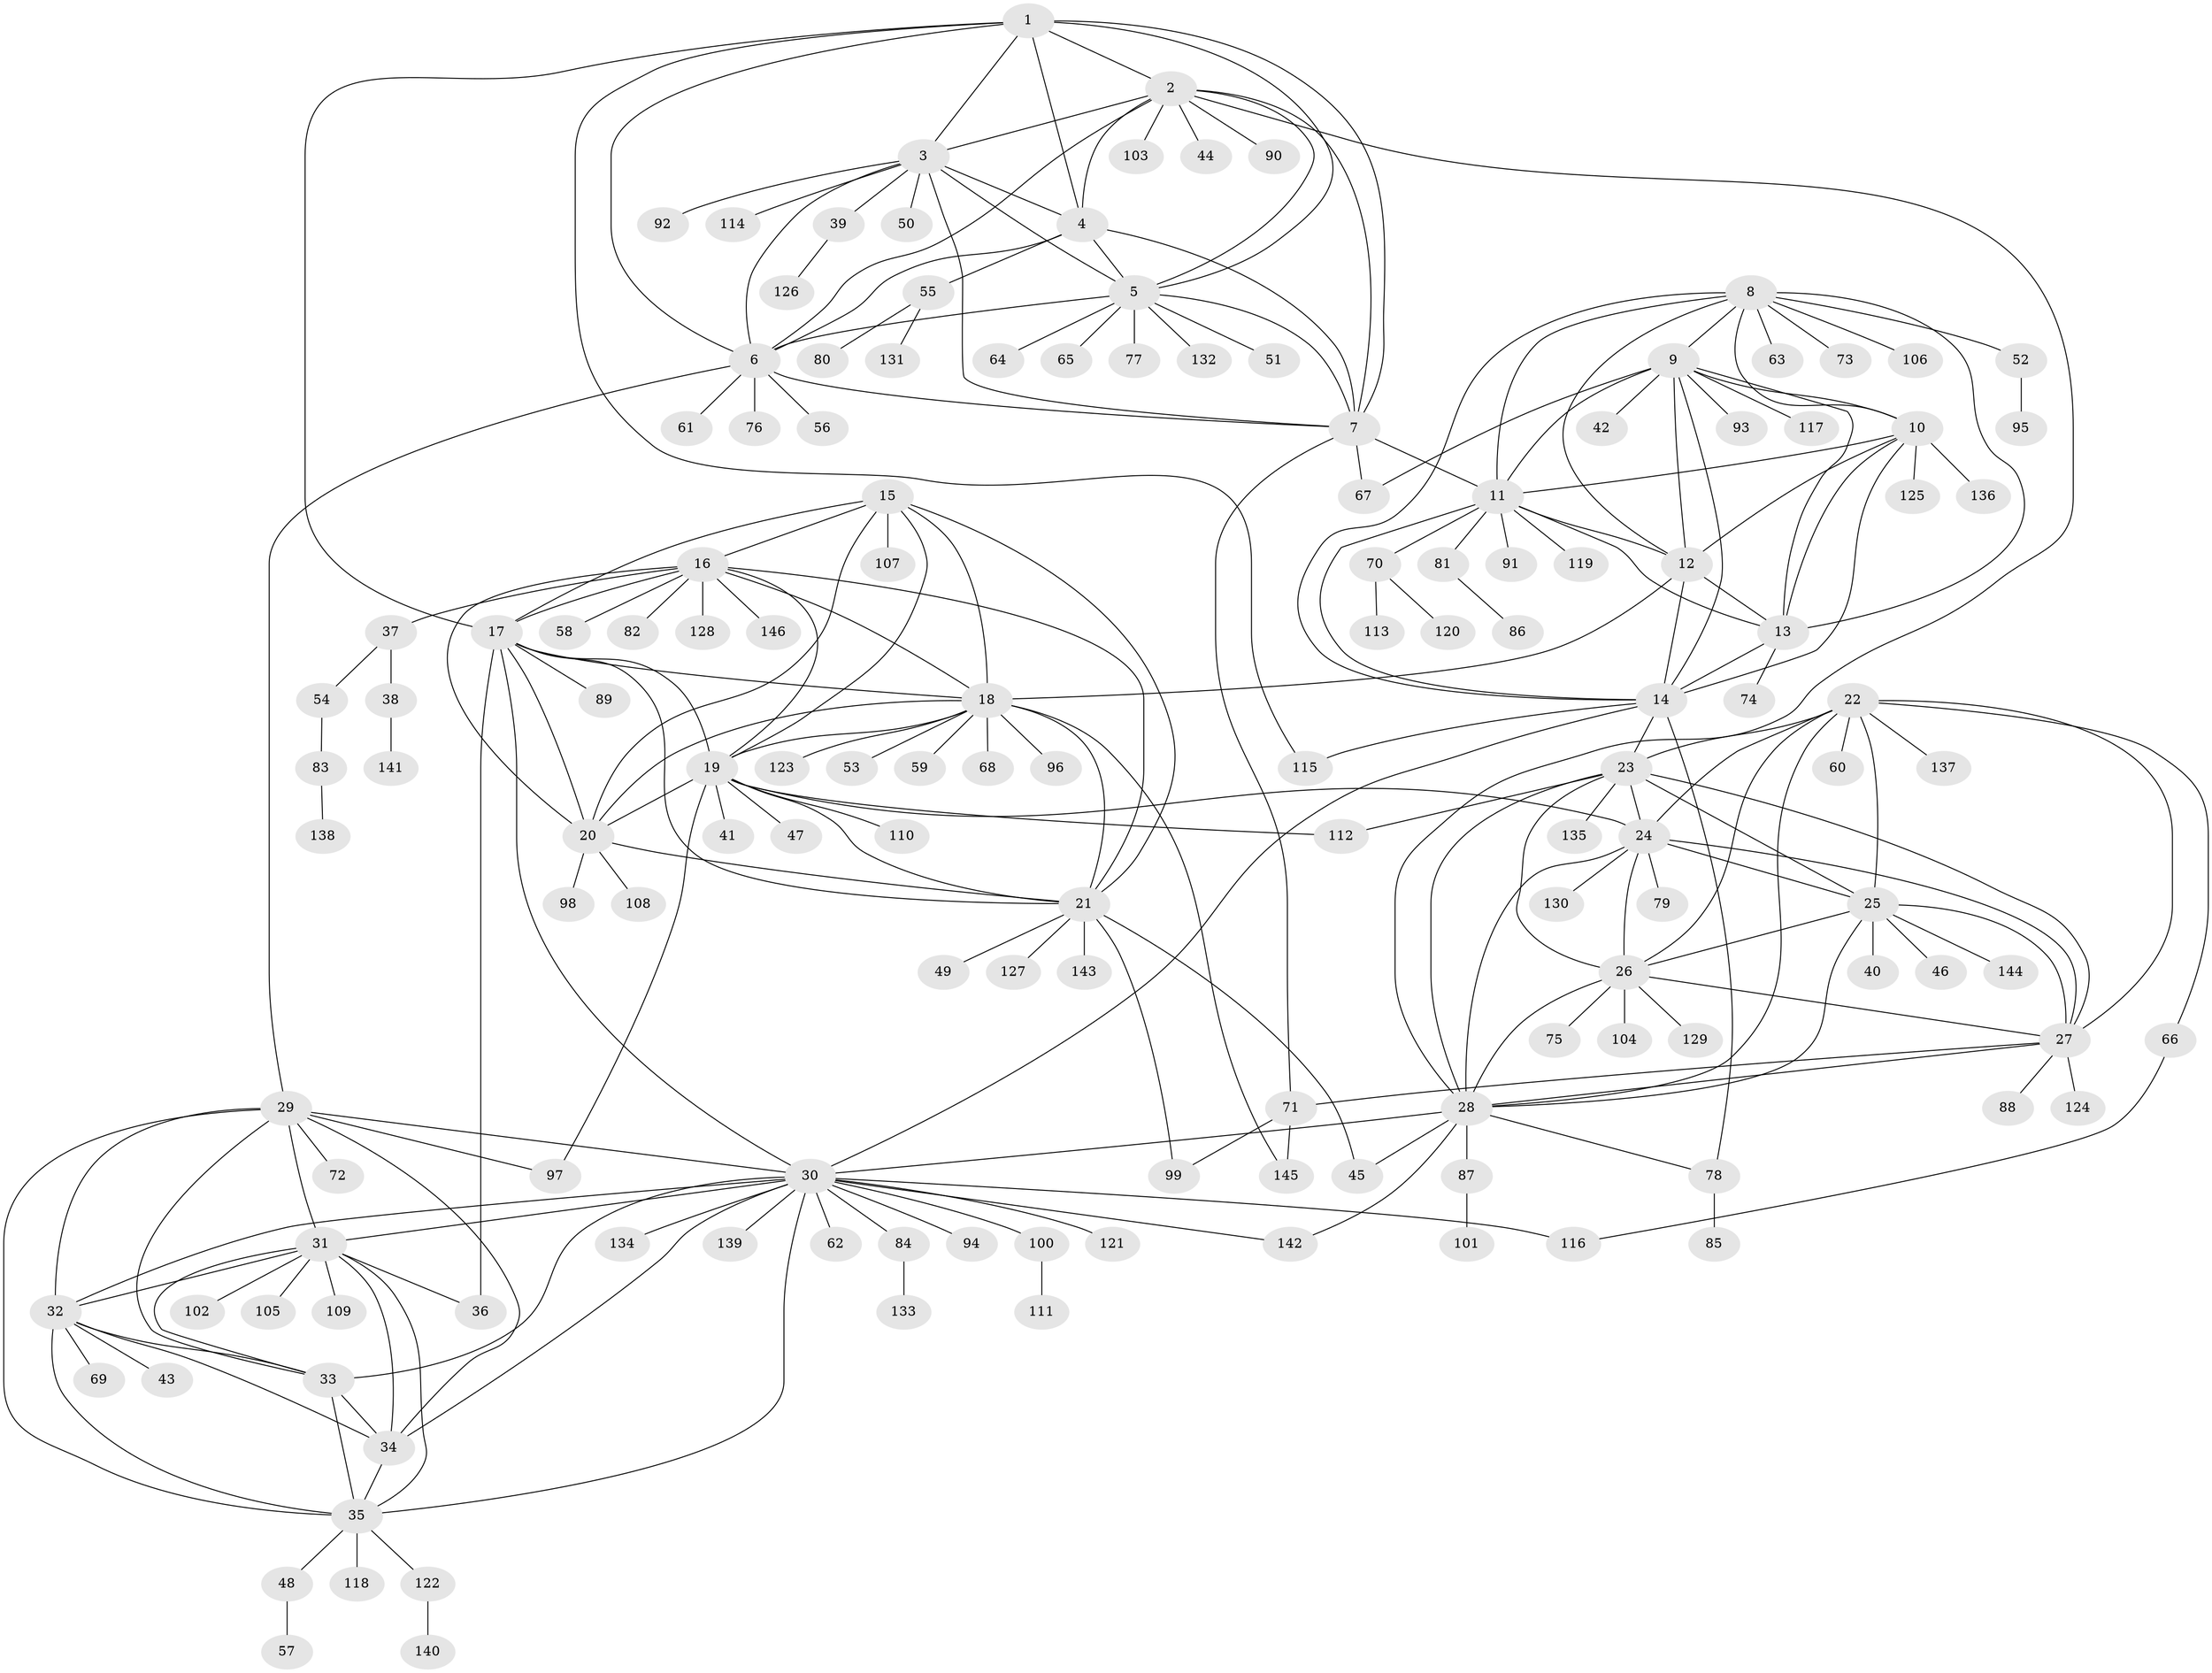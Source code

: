 // Generated by graph-tools (version 1.1) at 2025/02/03/09/25 03:02:32]
// undirected, 146 vertices, 238 edges
graph export_dot {
graph [start="1"]
  node [color=gray90,style=filled];
  1;
  2;
  3;
  4;
  5;
  6;
  7;
  8;
  9;
  10;
  11;
  12;
  13;
  14;
  15;
  16;
  17;
  18;
  19;
  20;
  21;
  22;
  23;
  24;
  25;
  26;
  27;
  28;
  29;
  30;
  31;
  32;
  33;
  34;
  35;
  36;
  37;
  38;
  39;
  40;
  41;
  42;
  43;
  44;
  45;
  46;
  47;
  48;
  49;
  50;
  51;
  52;
  53;
  54;
  55;
  56;
  57;
  58;
  59;
  60;
  61;
  62;
  63;
  64;
  65;
  66;
  67;
  68;
  69;
  70;
  71;
  72;
  73;
  74;
  75;
  76;
  77;
  78;
  79;
  80;
  81;
  82;
  83;
  84;
  85;
  86;
  87;
  88;
  89;
  90;
  91;
  92;
  93;
  94;
  95;
  96;
  97;
  98;
  99;
  100;
  101;
  102;
  103;
  104;
  105;
  106;
  107;
  108;
  109;
  110;
  111;
  112;
  113;
  114;
  115;
  116;
  117;
  118;
  119;
  120;
  121;
  122;
  123;
  124;
  125;
  126;
  127;
  128;
  129;
  130;
  131;
  132;
  133;
  134;
  135;
  136;
  137;
  138;
  139;
  140;
  141;
  142;
  143;
  144;
  145;
  146;
  1 -- 2;
  1 -- 3;
  1 -- 4;
  1 -- 5;
  1 -- 6;
  1 -- 7;
  1 -- 17;
  1 -- 115;
  2 -- 3;
  2 -- 4;
  2 -- 5;
  2 -- 6;
  2 -- 7;
  2 -- 28;
  2 -- 44;
  2 -- 90;
  2 -- 103;
  3 -- 4;
  3 -- 5;
  3 -- 6;
  3 -- 7;
  3 -- 39;
  3 -- 50;
  3 -- 92;
  3 -- 114;
  4 -- 5;
  4 -- 6;
  4 -- 7;
  4 -- 55;
  5 -- 6;
  5 -- 7;
  5 -- 51;
  5 -- 64;
  5 -- 65;
  5 -- 77;
  5 -- 132;
  6 -- 7;
  6 -- 29;
  6 -- 56;
  6 -- 61;
  6 -- 76;
  7 -- 11;
  7 -- 67;
  7 -- 71;
  8 -- 9;
  8 -- 10;
  8 -- 11;
  8 -- 12;
  8 -- 13;
  8 -- 14;
  8 -- 52;
  8 -- 63;
  8 -- 73;
  8 -- 106;
  9 -- 10;
  9 -- 11;
  9 -- 12;
  9 -- 13;
  9 -- 14;
  9 -- 42;
  9 -- 67;
  9 -- 93;
  9 -- 117;
  10 -- 11;
  10 -- 12;
  10 -- 13;
  10 -- 14;
  10 -- 125;
  10 -- 136;
  11 -- 12;
  11 -- 13;
  11 -- 14;
  11 -- 70;
  11 -- 81;
  11 -- 91;
  11 -- 119;
  12 -- 13;
  12 -- 14;
  12 -- 18;
  13 -- 14;
  13 -- 74;
  14 -- 23;
  14 -- 30;
  14 -- 78;
  14 -- 115;
  15 -- 16;
  15 -- 17;
  15 -- 18;
  15 -- 19;
  15 -- 20;
  15 -- 21;
  15 -- 107;
  16 -- 17;
  16 -- 18;
  16 -- 19;
  16 -- 20;
  16 -- 21;
  16 -- 37;
  16 -- 58;
  16 -- 82;
  16 -- 128;
  16 -- 146;
  17 -- 18;
  17 -- 19;
  17 -- 20;
  17 -- 21;
  17 -- 30;
  17 -- 36;
  17 -- 89;
  18 -- 19;
  18 -- 20;
  18 -- 21;
  18 -- 53;
  18 -- 59;
  18 -- 68;
  18 -- 96;
  18 -- 123;
  18 -- 145;
  19 -- 20;
  19 -- 21;
  19 -- 24;
  19 -- 41;
  19 -- 47;
  19 -- 97;
  19 -- 110;
  19 -- 112;
  20 -- 21;
  20 -- 98;
  20 -- 108;
  21 -- 45;
  21 -- 49;
  21 -- 99;
  21 -- 127;
  21 -- 143;
  22 -- 23;
  22 -- 24;
  22 -- 25;
  22 -- 26;
  22 -- 27;
  22 -- 28;
  22 -- 60;
  22 -- 66;
  22 -- 137;
  23 -- 24;
  23 -- 25;
  23 -- 26;
  23 -- 27;
  23 -- 28;
  23 -- 112;
  23 -- 135;
  24 -- 25;
  24 -- 26;
  24 -- 27;
  24 -- 28;
  24 -- 79;
  24 -- 130;
  25 -- 26;
  25 -- 27;
  25 -- 28;
  25 -- 40;
  25 -- 46;
  25 -- 144;
  26 -- 27;
  26 -- 28;
  26 -- 75;
  26 -- 104;
  26 -- 129;
  27 -- 28;
  27 -- 71;
  27 -- 88;
  27 -- 124;
  28 -- 30;
  28 -- 45;
  28 -- 78;
  28 -- 87;
  28 -- 142;
  29 -- 30;
  29 -- 31;
  29 -- 32;
  29 -- 33;
  29 -- 34;
  29 -- 35;
  29 -- 72;
  29 -- 97;
  30 -- 31;
  30 -- 32;
  30 -- 33;
  30 -- 34;
  30 -- 35;
  30 -- 62;
  30 -- 84;
  30 -- 94;
  30 -- 100;
  30 -- 116;
  30 -- 121;
  30 -- 134;
  30 -- 139;
  30 -- 142;
  31 -- 32;
  31 -- 33;
  31 -- 34;
  31 -- 35;
  31 -- 36;
  31 -- 102;
  31 -- 105;
  31 -- 109;
  32 -- 33;
  32 -- 34;
  32 -- 35;
  32 -- 43;
  32 -- 69;
  33 -- 34;
  33 -- 35;
  34 -- 35;
  35 -- 48;
  35 -- 118;
  35 -- 122;
  37 -- 38;
  37 -- 54;
  38 -- 141;
  39 -- 126;
  48 -- 57;
  52 -- 95;
  54 -- 83;
  55 -- 80;
  55 -- 131;
  66 -- 116;
  70 -- 113;
  70 -- 120;
  71 -- 99;
  71 -- 145;
  78 -- 85;
  81 -- 86;
  83 -- 138;
  84 -- 133;
  87 -- 101;
  100 -- 111;
  122 -- 140;
}
